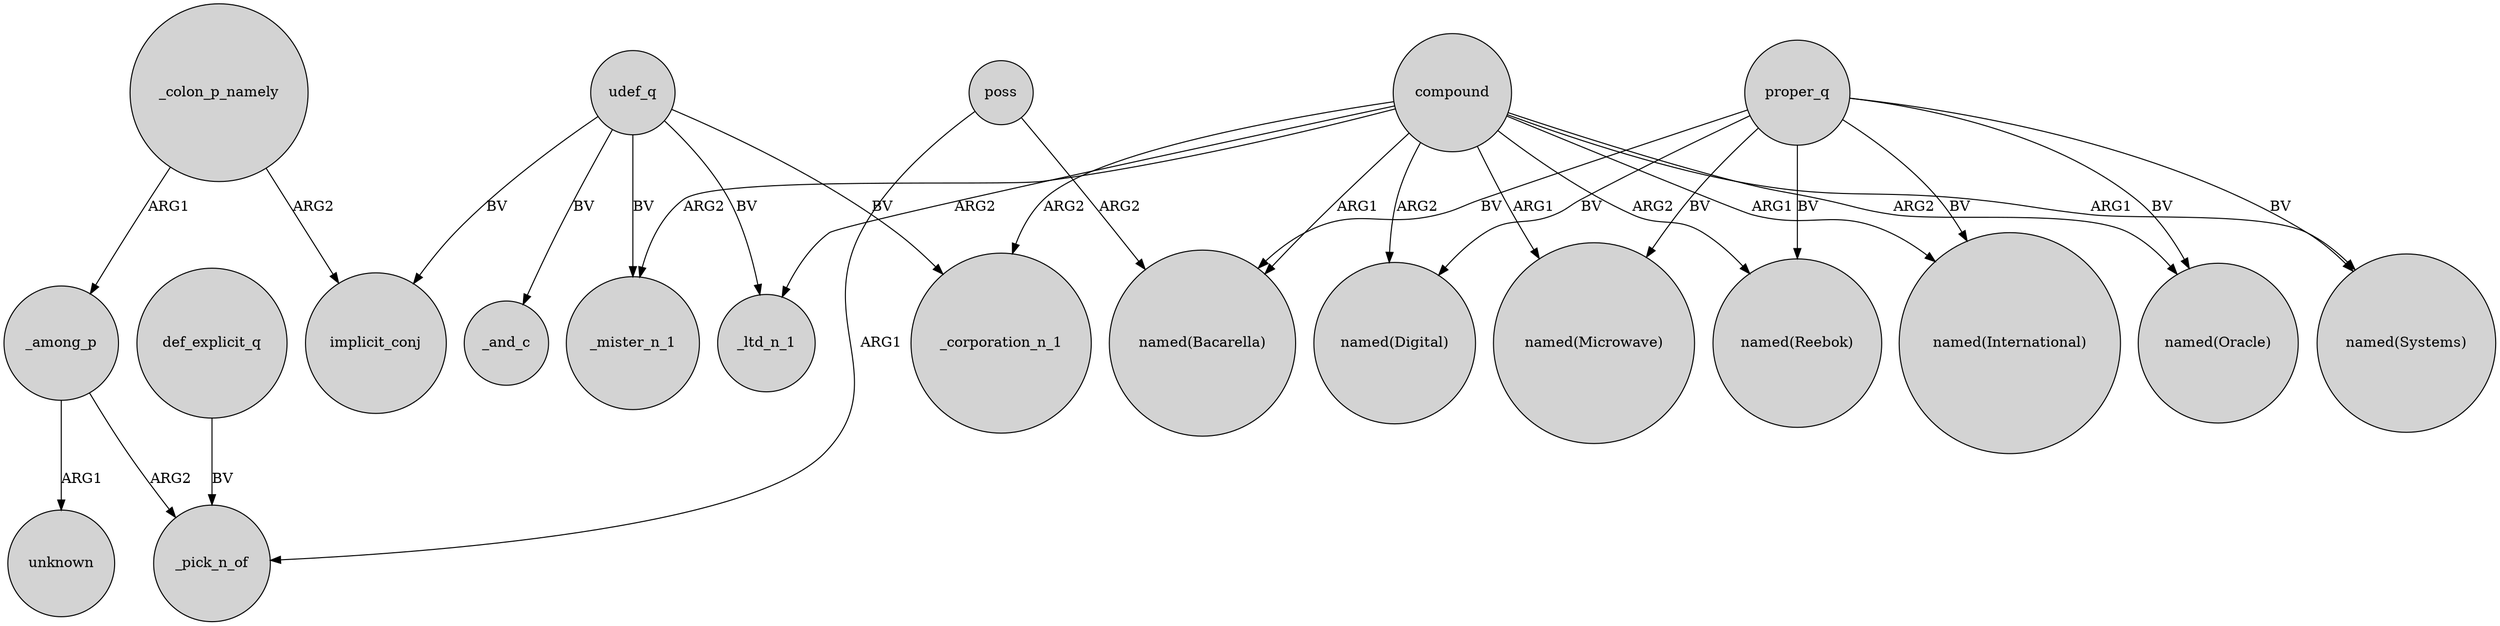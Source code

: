 digraph {
	node [shape=circle style=filled]
	compound -> "named(International)" [label=ARG1]
	compound -> "named(Oracle)" [label=ARG2]
	_among_p -> _pick_n_of [label=ARG2]
	compound -> "named(Bacarella)" [label=ARG1]
	compound -> "named(Reebok)" [label=ARG2]
	compound -> _mister_n_1 [label=ARG2]
	compound -> _corporation_n_1 [label=ARG2]
	udef_q -> _mister_n_1 [label=BV]
	udef_q -> implicit_conj [label=BV]
	poss -> _pick_n_of [label=ARG1]
	compound -> "named(Digital)" [label=ARG2]
	udef_q -> _corporation_n_1 [label=BV]
	compound -> "named(Systems)" [label=ARG1]
	proper_q -> "named(Digital)" [label=BV]
	_colon_p_namely -> _among_p [label=ARG1]
	proper_q -> "named(Bacarella)" [label=BV]
	proper_q -> "named(Oracle)" [label=BV]
	proper_q -> "named(Systems)" [label=BV]
	proper_q -> "named(Microwave)" [label=BV]
	compound -> _ltd_n_1 [label=ARG2]
	_among_p -> unknown [label=ARG1]
	_colon_p_namely -> implicit_conj [label=ARG2]
	poss -> "named(Bacarella)" [label=ARG2]
	udef_q -> _and_c [label=BV]
	def_explicit_q -> _pick_n_of [label=BV]
	udef_q -> _ltd_n_1 [label=BV]
	compound -> "named(Microwave)" [label=ARG1]
	proper_q -> "named(Reebok)" [label=BV]
	proper_q -> "named(International)" [label=BV]
}
